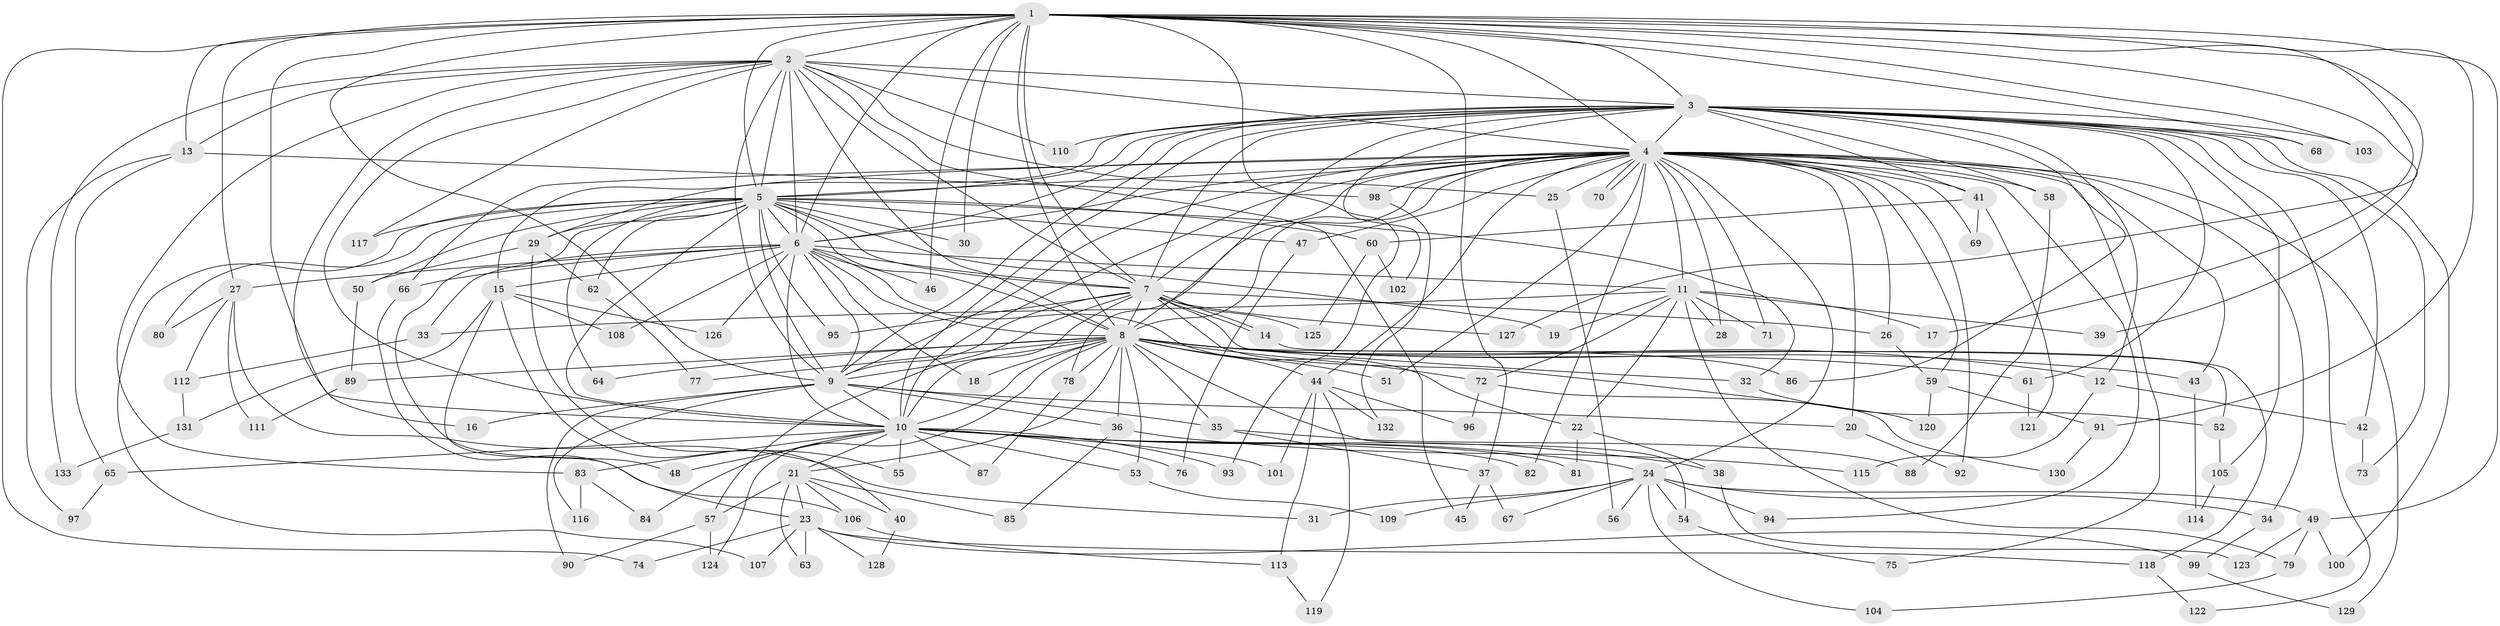 // Generated by graph-tools (version 1.1) at 2025/44/03/09/25 04:44:57]
// undirected, 133 vertices, 291 edges
graph export_dot {
graph [start="1"]
  node [color=gray90,style=filled];
  1;
  2;
  3;
  4;
  5;
  6;
  7;
  8;
  9;
  10;
  11;
  12;
  13;
  14;
  15;
  16;
  17;
  18;
  19;
  20;
  21;
  22;
  23;
  24;
  25;
  26;
  27;
  28;
  29;
  30;
  31;
  32;
  33;
  34;
  35;
  36;
  37;
  38;
  39;
  40;
  41;
  42;
  43;
  44;
  45;
  46;
  47;
  48;
  49;
  50;
  51;
  52;
  53;
  54;
  55;
  56;
  57;
  58;
  59;
  60;
  61;
  62;
  63;
  64;
  65;
  66;
  67;
  68;
  69;
  70;
  71;
  72;
  73;
  74;
  75;
  76;
  77;
  78;
  79;
  80;
  81;
  82;
  83;
  84;
  85;
  86;
  87;
  88;
  89;
  90;
  91;
  92;
  93;
  94;
  95;
  96;
  97;
  98;
  99;
  100;
  101;
  102;
  103;
  104;
  105;
  106;
  107;
  108;
  109;
  110;
  111;
  112;
  113;
  114;
  115;
  116;
  117;
  118;
  119;
  120;
  121;
  122;
  123;
  124;
  125;
  126;
  127;
  128;
  129;
  130;
  131;
  132;
  133;
  1 -- 2;
  1 -- 3;
  1 -- 4;
  1 -- 5;
  1 -- 6;
  1 -- 7;
  1 -- 8;
  1 -- 9;
  1 -- 10;
  1 -- 13;
  1 -- 17;
  1 -- 27;
  1 -- 30;
  1 -- 37;
  1 -- 39;
  1 -- 46;
  1 -- 49;
  1 -- 68;
  1 -- 74;
  1 -- 91;
  1 -- 93;
  1 -- 103;
  1 -- 127;
  2 -- 3;
  2 -- 4;
  2 -- 5;
  2 -- 6;
  2 -- 7;
  2 -- 8;
  2 -- 9;
  2 -- 10;
  2 -- 13;
  2 -- 16;
  2 -- 25;
  2 -- 45;
  2 -- 83;
  2 -- 110;
  2 -- 117;
  2 -- 133;
  3 -- 4;
  3 -- 5;
  3 -- 6;
  3 -- 7;
  3 -- 8;
  3 -- 9;
  3 -- 10;
  3 -- 12;
  3 -- 29;
  3 -- 41;
  3 -- 42;
  3 -- 58;
  3 -- 61;
  3 -- 68;
  3 -- 73;
  3 -- 86;
  3 -- 100;
  3 -- 102;
  3 -- 103;
  3 -- 105;
  3 -- 110;
  3 -- 122;
  4 -- 5;
  4 -- 6;
  4 -- 7;
  4 -- 8;
  4 -- 9;
  4 -- 10;
  4 -- 11;
  4 -- 15;
  4 -- 20;
  4 -- 24;
  4 -- 25;
  4 -- 26;
  4 -- 28;
  4 -- 34;
  4 -- 41;
  4 -- 43;
  4 -- 44;
  4 -- 47;
  4 -- 51;
  4 -- 58;
  4 -- 59;
  4 -- 66;
  4 -- 69;
  4 -- 70;
  4 -- 70;
  4 -- 71;
  4 -- 75;
  4 -- 78;
  4 -- 82;
  4 -- 92;
  4 -- 94;
  4 -- 98;
  4 -- 129;
  5 -- 6;
  5 -- 7;
  5 -- 8;
  5 -- 9;
  5 -- 10;
  5 -- 19;
  5 -- 29;
  5 -- 30;
  5 -- 32;
  5 -- 47;
  5 -- 48;
  5 -- 50;
  5 -- 60;
  5 -- 62;
  5 -- 64;
  5 -- 80;
  5 -- 95;
  5 -- 107;
  5 -- 117;
  6 -- 7;
  6 -- 8;
  6 -- 9;
  6 -- 10;
  6 -- 11;
  6 -- 15;
  6 -- 18;
  6 -- 22;
  6 -- 27;
  6 -- 33;
  6 -- 46;
  6 -- 66;
  6 -- 108;
  6 -- 126;
  7 -- 8;
  7 -- 9;
  7 -- 10;
  7 -- 14;
  7 -- 14;
  7 -- 26;
  7 -- 52;
  7 -- 57;
  7 -- 95;
  7 -- 120;
  7 -- 125;
  7 -- 127;
  8 -- 9;
  8 -- 10;
  8 -- 12;
  8 -- 18;
  8 -- 21;
  8 -- 32;
  8 -- 35;
  8 -- 36;
  8 -- 43;
  8 -- 44;
  8 -- 51;
  8 -- 53;
  8 -- 54;
  8 -- 61;
  8 -- 64;
  8 -- 72;
  8 -- 77;
  8 -- 78;
  8 -- 86;
  8 -- 89;
  8 -- 124;
  9 -- 10;
  9 -- 16;
  9 -- 20;
  9 -- 35;
  9 -- 36;
  9 -- 90;
  9 -- 116;
  10 -- 21;
  10 -- 24;
  10 -- 38;
  10 -- 48;
  10 -- 53;
  10 -- 55;
  10 -- 65;
  10 -- 76;
  10 -- 81;
  10 -- 82;
  10 -- 83;
  10 -- 84;
  10 -- 87;
  10 -- 93;
  10 -- 101;
  11 -- 17;
  11 -- 19;
  11 -- 22;
  11 -- 28;
  11 -- 33;
  11 -- 39;
  11 -- 71;
  11 -- 72;
  11 -- 79;
  12 -- 42;
  12 -- 115;
  13 -- 65;
  13 -- 97;
  13 -- 98;
  14 -- 118;
  15 -- 23;
  15 -- 40;
  15 -- 108;
  15 -- 126;
  15 -- 131;
  20 -- 92;
  21 -- 23;
  21 -- 40;
  21 -- 57;
  21 -- 63;
  21 -- 85;
  21 -- 106;
  22 -- 38;
  22 -- 81;
  23 -- 63;
  23 -- 74;
  23 -- 99;
  23 -- 107;
  23 -- 118;
  23 -- 128;
  24 -- 31;
  24 -- 34;
  24 -- 49;
  24 -- 54;
  24 -- 56;
  24 -- 67;
  24 -- 94;
  24 -- 104;
  24 -- 109;
  25 -- 56;
  26 -- 59;
  27 -- 31;
  27 -- 80;
  27 -- 111;
  27 -- 112;
  29 -- 50;
  29 -- 55;
  29 -- 62;
  32 -- 52;
  33 -- 112;
  34 -- 99;
  35 -- 37;
  35 -- 88;
  36 -- 85;
  36 -- 115;
  37 -- 45;
  37 -- 67;
  38 -- 123;
  40 -- 128;
  41 -- 60;
  41 -- 69;
  41 -- 121;
  42 -- 73;
  43 -- 114;
  44 -- 96;
  44 -- 101;
  44 -- 113;
  44 -- 119;
  44 -- 132;
  47 -- 76;
  49 -- 79;
  49 -- 100;
  49 -- 123;
  50 -- 89;
  52 -- 105;
  53 -- 109;
  54 -- 75;
  57 -- 90;
  57 -- 124;
  58 -- 88;
  59 -- 91;
  59 -- 120;
  60 -- 102;
  60 -- 125;
  61 -- 121;
  62 -- 77;
  65 -- 97;
  66 -- 106;
  72 -- 96;
  72 -- 130;
  78 -- 87;
  79 -- 104;
  83 -- 84;
  83 -- 116;
  89 -- 111;
  91 -- 130;
  98 -- 132;
  99 -- 129;
  105 -- 114;
  106 -- 113;
  112 -- 131;
  113 -- 119;
  118 -- 122;
  131 -- 133;
}
